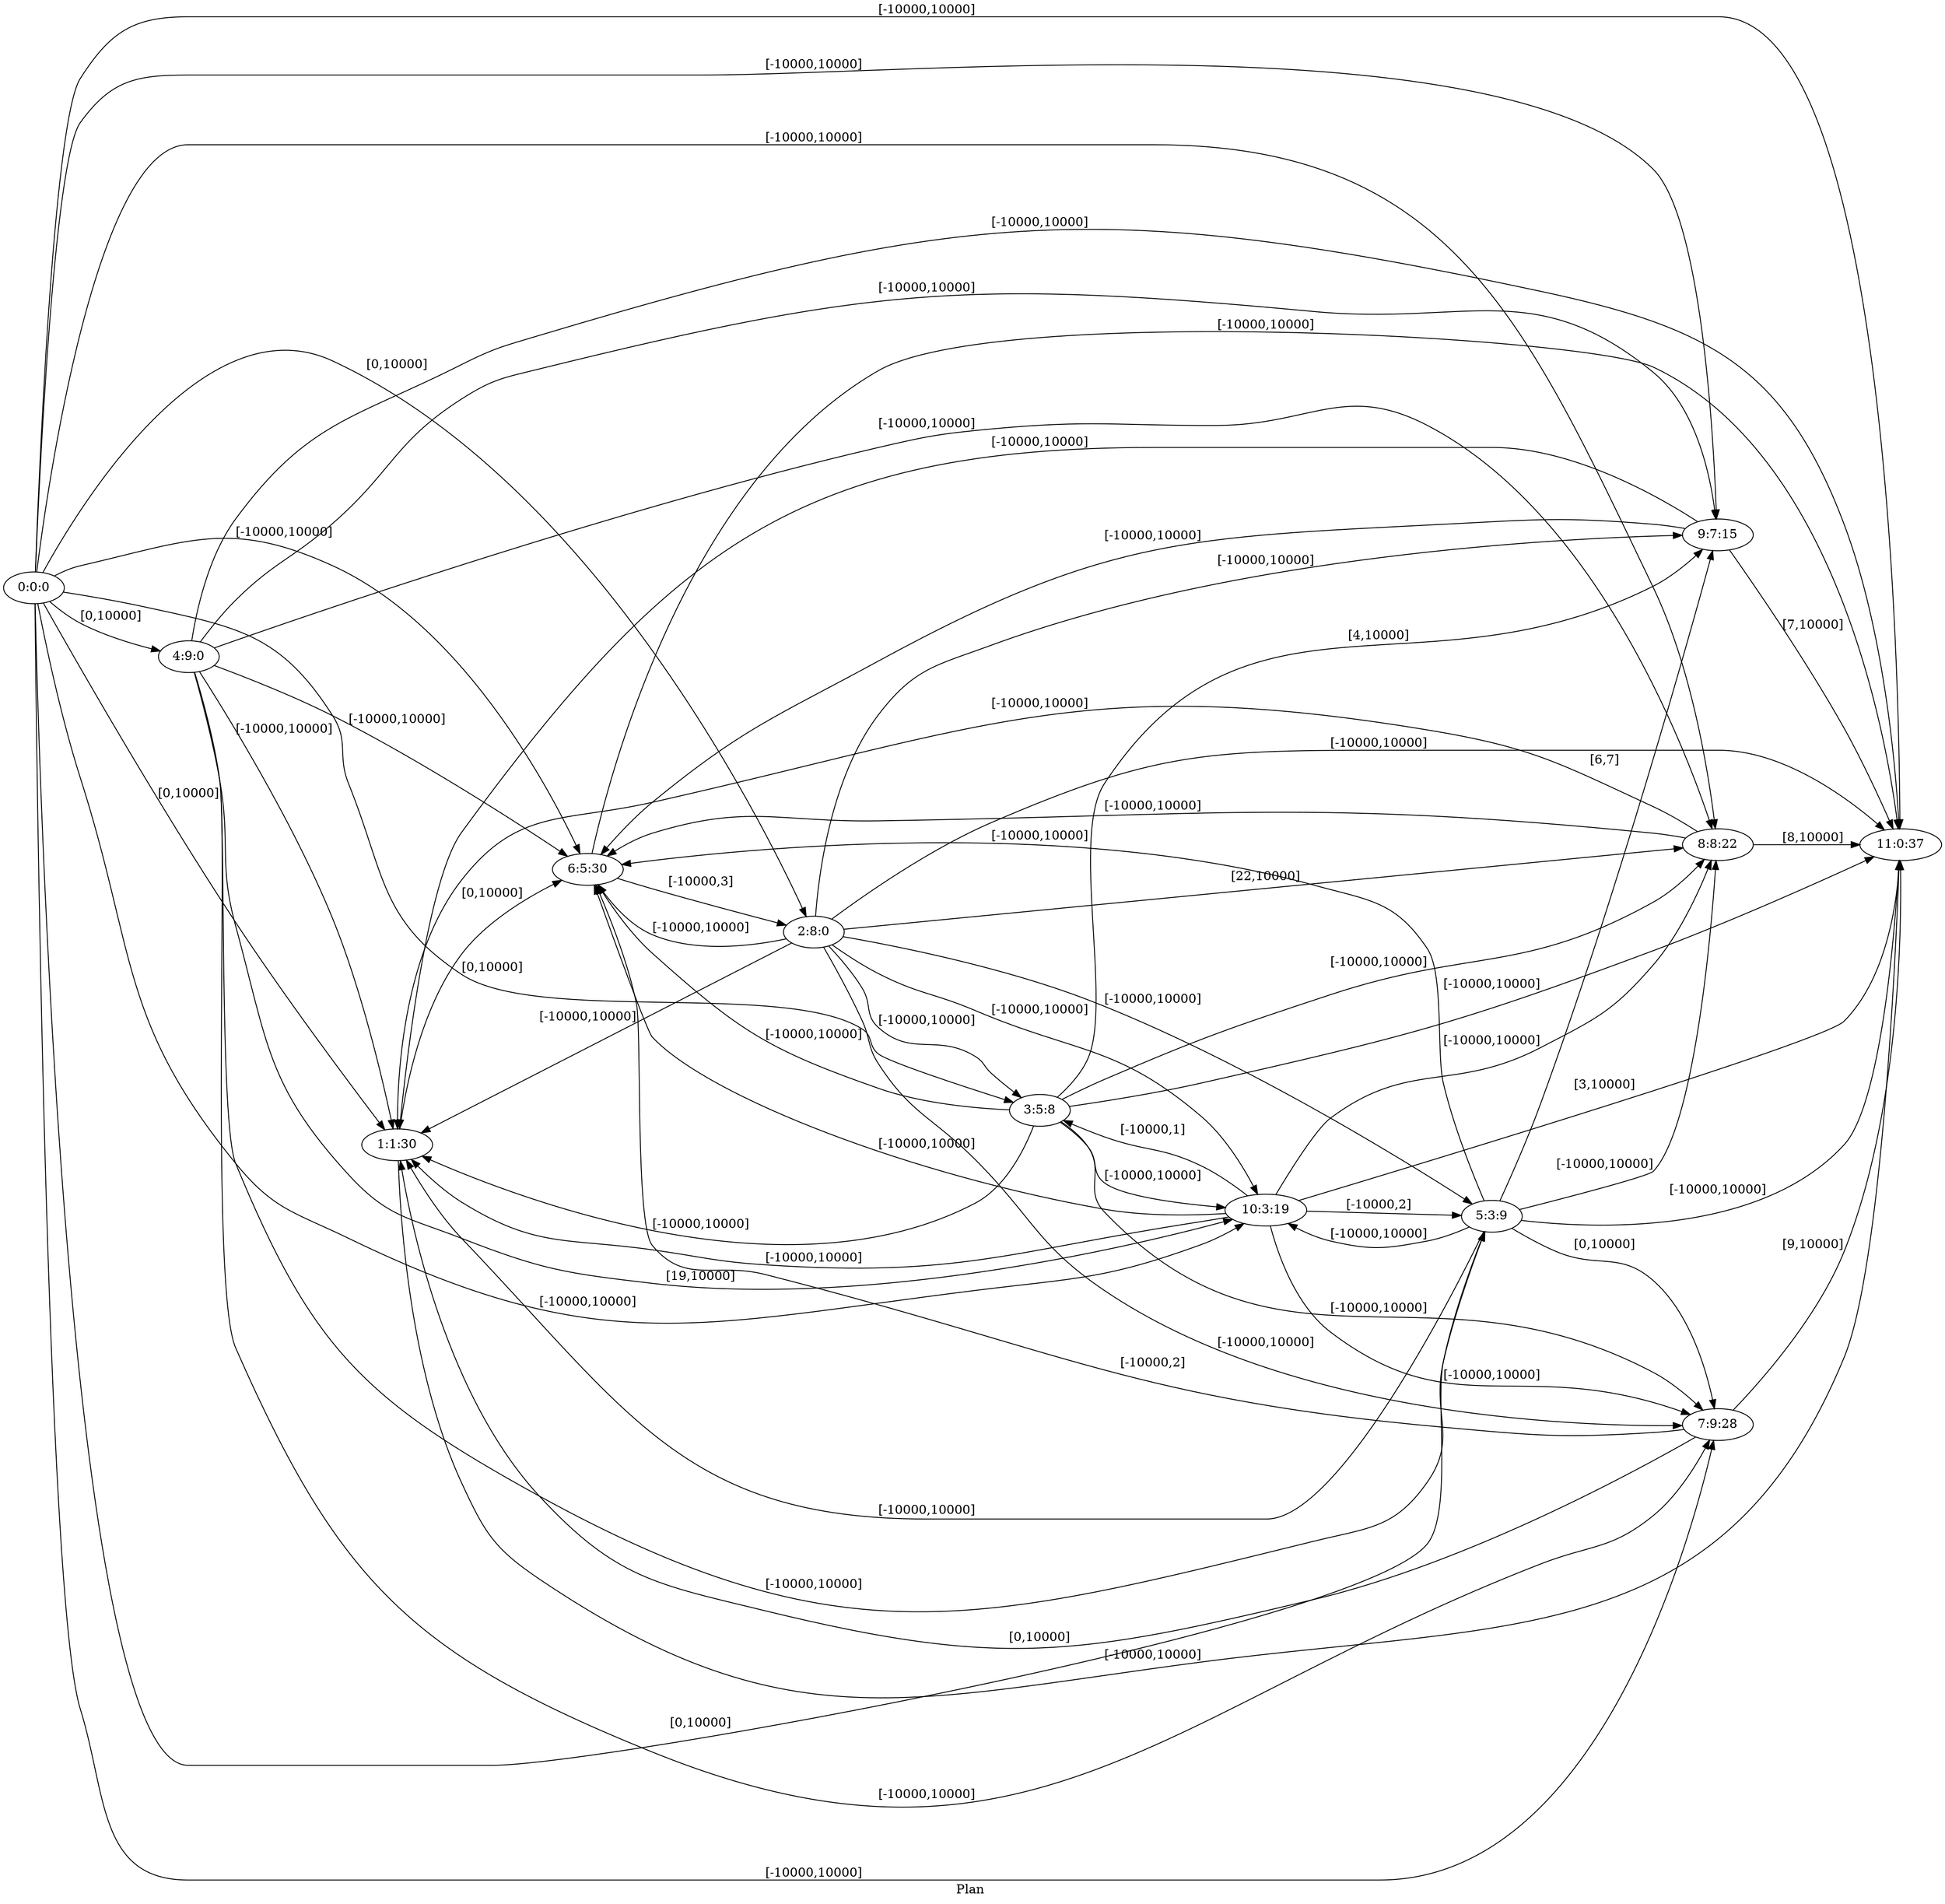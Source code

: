 digraph G {
 rankdir = LR;
 nodesep = .45; 
 size = 30;
label="Plan ";
 fldt = 0.731061;
"0:0:0"->"1:1:30"[ label = "[0,10000]"];
"0:0:0"->"2:8:0"[ label = "[0,10000]"];
"0:0:0"->"3:5:8"[ label = "[0,10000]"];
"0:0:0"->"4:9:0"[ label = "[0,10000]"];
"0:0:0"->"5:3:9"[ label = "[0,10000]"];
"0:0:0"->"6:5:30"[ label = "[-10000,10000]"];
"0:0:0"->"7:9:28"[ label = "[-10000,10000]"];
"0:0:0"->"8:8:22"[ label = "[-10000,10000]"];
"0:0:0"->"9:7:15"[ label = "[-10000,10000]"];
"0:0:0"->"10:3:19"[ label = "[-10000,10000]"];
"0:0:0"->"11:0:37"[ label = "[-10000,10000]"];
"1:1:30"->"6:5:30"[ label = "[0,10000]"];
"1:1:30"->"11:0:37"[ label = "[-10000,10000]"];
"2:8:0"->"1:1:30"[ label = "[-10000,10000]"];
"2:8:0"->"3:5:8"[ label = "[-10000,10000]"];
"2:8:0"->"5:3:9"[ label = "[-10000,10000]"];
"2:8:0"->"6:5:30"[ label = "[-10000,10000]"];
"2:8:0"->"7:9:28"[ label = "[-10000,10000]"];
"2:8:0"->"8:8:22"[ label = "[22,10000]"];
"2:8:0"->"9:7:15"[ label = "[-10000,10000]"];
"2:8:0"->"10:3:19"[ label = "[-10000,10000]"];
"2:8:0"->"11:0:37"[ label = "[-10000,10000]"];
"3:5:8"->"1:1:30"[ label = "[-10000,10000]"];
"3:5:8"->"6:5:30"[ label = "[-10000,10000]"];
"3:5:8"->"7:9:28"[ label = "[-10000,10000]"];
"3:5:8"->"8:8:22"[ label = "[-10000,10000]"];
"3:5:8"->"9:7:15"[ label = "[4,10000]"];
"3:5:8"->"10:3:19"[ label = "[-10000,10000]"];
"3:5:8"->"11:0:37"[ label = "[-10000,10000]"];
"4:9:0"->"1:1:30"[ label = "[-10000,10000]"];
"4:9:0"->"5:3:9"[ label = "[-10000,10000]"];
"4:9:0"->"6:5:30"[ label = "[-10000,10000]"];
"4:9:0"->"7:9:28"[ label = "[-10000,10000]"];
"4:9:0"->"8:8:22"[ label = "[-10000,10000]"];
"4:9:0"->"9:7:15"[ label = "[-10000,10000]"];
"4:9:0"->"10:3:19"[ label = "[19,10000]"];
"4:9:0"->"11:0:37"[ label = "[-10000,10000]"];
"5:3:9"->"1:1:30"[ label = "[-10000,10000]"];
"5:3:9"->"6:5:30"[ label = "[-10000,10000]"];
"5:3:9"->"7:9:28"[ label = "[0,10000]"];
"5:3:9"->"8:8:22"[ label = "[-10000,10000]"];
"5:3:9"->"9:7:15"[ label = "[6,7]"];
"5:3:9"->"10:3:19"[ label = "[-10000,10000]"];
"5:3:9"->"11:0:37"[ label = "[-10000,10000]"];
"6:5:30"->"2:8:0"[ label = "[-10000,3]"];
"6:5:30"->"11:0:37"[ label = "[-10000,10000]"];
"7:9:28"->"1:1:30"[ label = "[0,10000]"];
"7:9:28"->"6:5:30"[ label = "[-10000,2]"];
"7:9:28"->"11:0:37"[ label = "[9,10000]"];
"8:8:22"->"1:1:30"[ label = "[-10000,10000]"];
"8:8:22"->"6:5:30"[ label = "[-10000,10000]"];
"8:8:22"->"11:0:37"[ label = "[8,10000]"];
"9:7:15"->"1:1:30"[ label = "[-10000,10000]"];
"9:7:15"->"6:5:30"[ label = "[-10000,10000]"];
"9:7:15"->"11:0:37"[ label = "[7,10000]"];
"10:3:19"->"1:1:30"[ label = "[-10000,10000]"];
"10:3:19"->"3:5:8"[ label = "[-10000,1]"];
"10:3:19"->"5:3:9"[ label = "[-10000,2]"];
"10:3:19"->"6:5:30"[ label = "[-10000,10000]"];
"10:3:19"->"7:9:28"[ label = "[-10000,10000]"];
"10:3:19"->"8:8:22"[ label = "[-10000,10000]"];
"10:3:19"->"11:0:37"[ label = "[3,10000]"];
}

